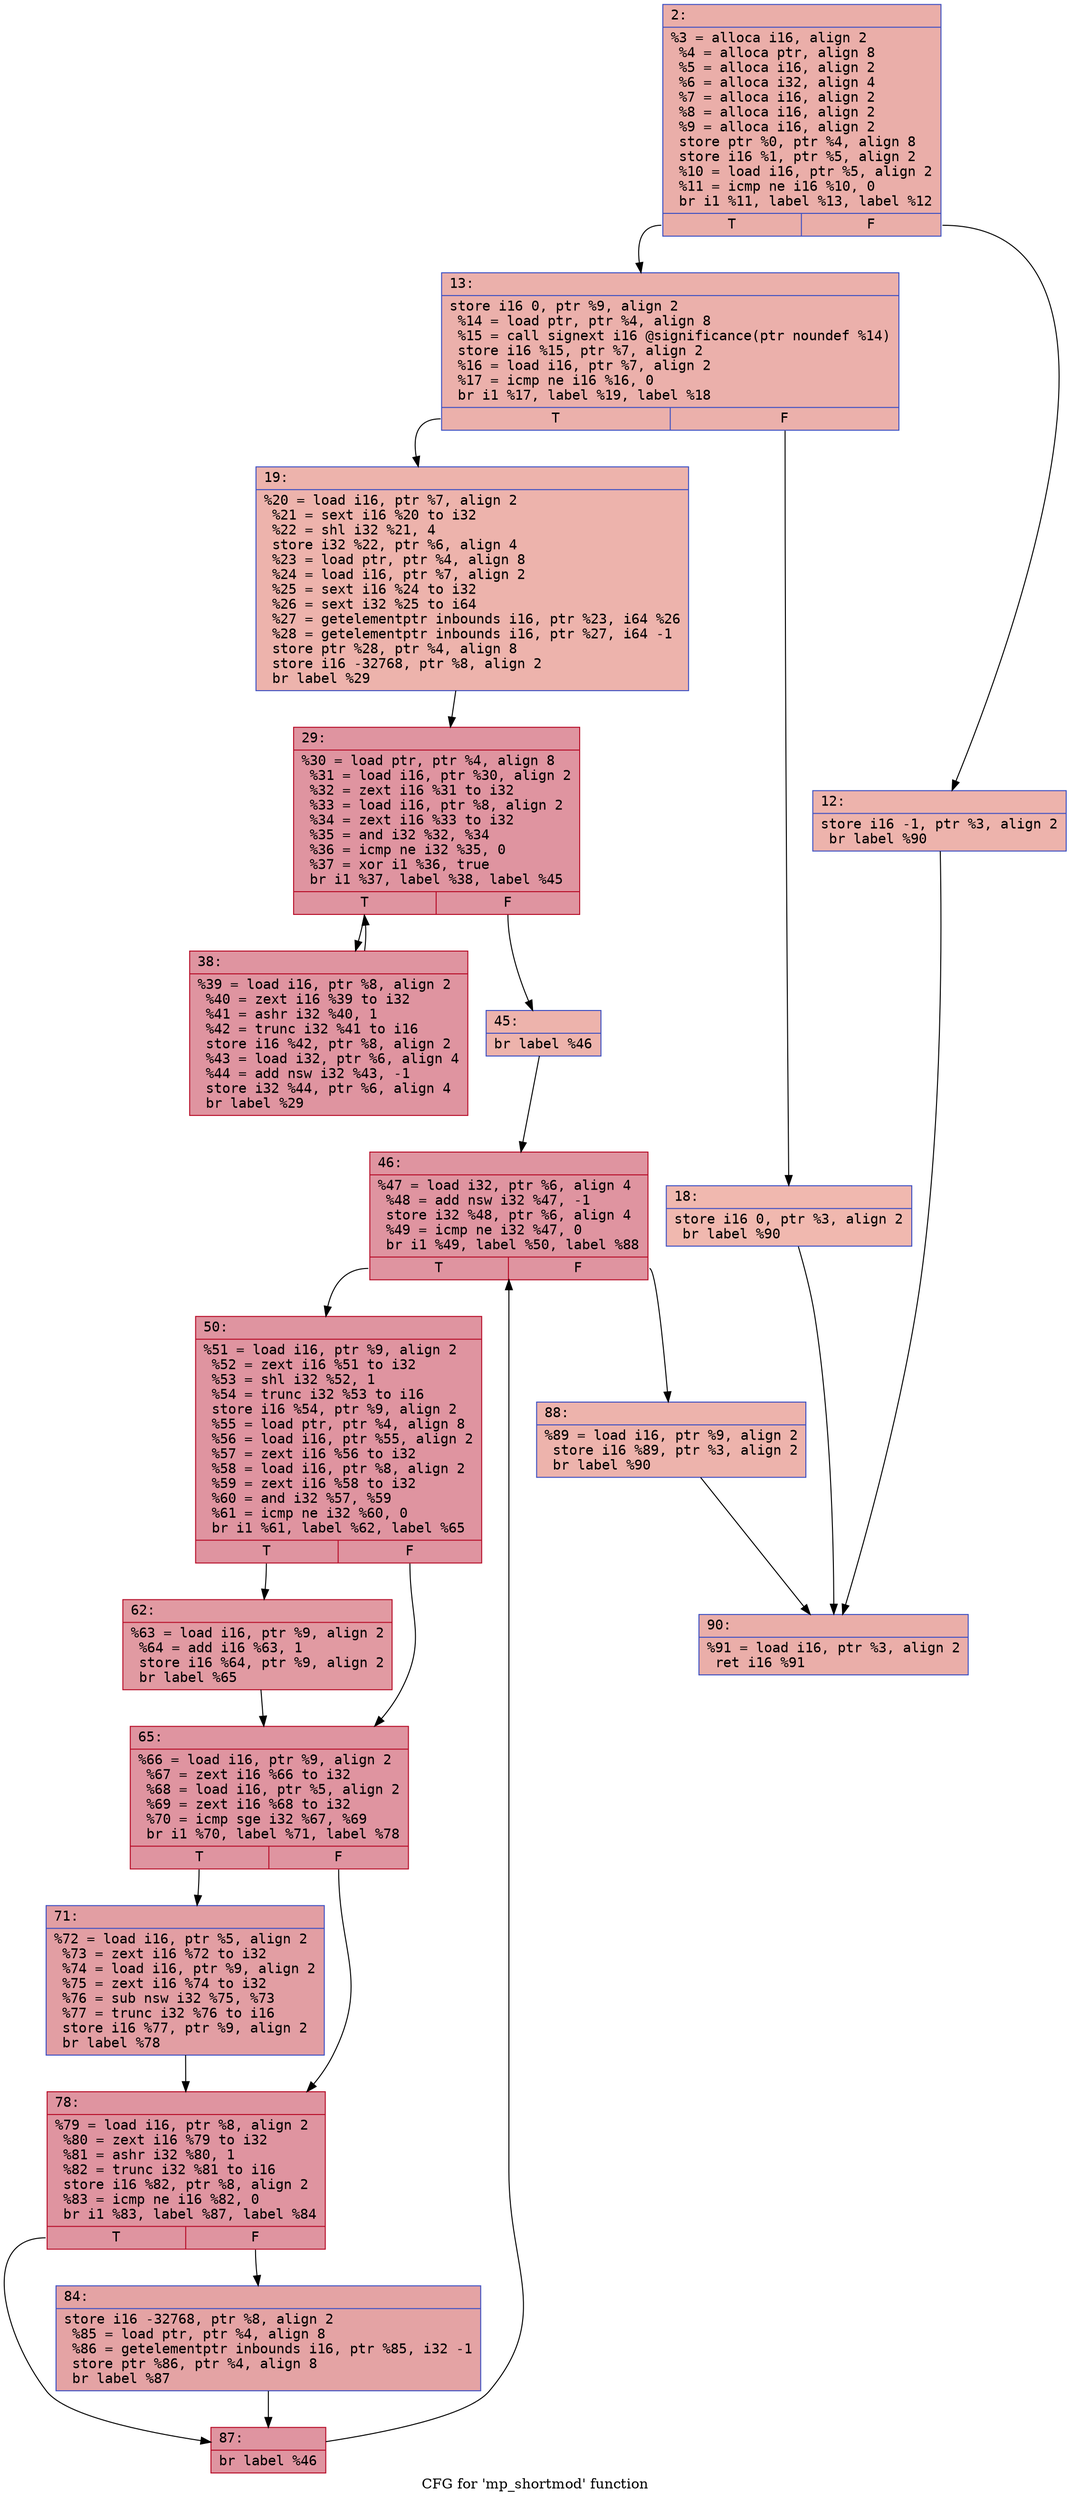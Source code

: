 digraph "CFG for 'mp_shortmod' function" {
	label="CFG for 'mp_shortmod' function";

	Node0x600001f95220 [shape=record,color="#3d50c3ff", style=filled, fillcolor="#d0473d70" fontname="Courier",label="{2:\l|  %3 = alloca i16, align 2\l  %4 = alloca ptr, align 8\l  %5 = alloca i16, align 2\l  %6 = alloca i32, align 4\l  %7 = alloca i16, align 2\l  %8 = alloca i16, align 2\l  %9 = alloca i16, align 2\l  store ptr %0, ptr %4, align 8\l  store i16 %1, ptr %5, align 2\l  %10 = load i16, ptr %5, align 2\l  %11 = icmp ne i16 %10, 0\l  br i1 %11, label %13, label %12\l|{<s0>T|<s1>F}}"];
	Node0x600001f95220:s0 -> Node0x600001f952c0[tooltip="2 -> 13\nProbability 62.50%" ];
	Node0x600001f95220:s1 -> Node0x600001f95270[tooltip="2 -> 12\nProbability 37.50%" ];
	Node0x600001f95270 [shape=record,color="#3d50c3ff", style=filled, fillcolor="#d6524470" fontname="Courier",label="{12:\l|  store i16 -1, ptr %3, align 2\l  br label %90\l}"];
	Node0x600001f95270 -> Node0x600001f95770[tooltip="12 -> 90\nProbability 100.00%" ];
	Node0x600001f952c0 [shape=record,color="#3d50c3ff", style=filled, fillcolor="#d24b4070" fontname="Courier",label="{13:\l|  store i16 0, ptr %9, align 2\l  %14 = load ptr, ptr %4, align 8\l  %15 = call signext i16 @significance(ptr noundef %14)\l  store i16 %15, ptr %7, align 2\l  %16 = load i16, ptr %7, align 2\l  %17 = icmp ne i16 %16, 0\l  br i1 %17, label %19, label %18\l|{<s0>T|<s1>F}}"];
	Node0x600001f952c0:s0 -> Node0x600001f95360[tooltip="13 -> 19\nProbability 62.50%" ];
	Node0x600001f952c0:s1 -> Node0x600001f95310[tooltip="13 -> 18\nProbability 37.50%" ];
	Node0x600001f95310 [shape=record,color="#3d50c3ff", style=filled, fillcolor="#dc5d4a70" fontname="Courier",label="{18:\l|  store i16 0, ptr %3, align 2\l  br label %90\l}"];
	Node0x600001f95310 -> Node0x600001f95770[tooltip="18 -> 90\nProbability 100.00%" ];
	Node0x600001f95360 [shape=record,color="#3d50c3ff", style=filled, fillcolor="#d6524470" fontname="Courier",label="{19:\l|  %20 = load i16, ptr %7, align 2\l  %21 = sext i16 %20 to i32\l  %22 = shl i32 %21, 4\l  store i32 %22, ptr %6, align 4\l  %23 = load ptr, ptr %4, align 8\l  %24 = load i16, ptr %7, align 2\l  %25 = sext i16 %24 to i32\l  %26 = sext i32 %25 to i64\l  %27 = getelementptr inbounds i16, ptr %23, i64 %26\l  %28 = getelementptr inbounds i16, ptr %27, i64 -1\l  store ptr %28, ptr %4, align 8\l  store i16 -32768, ptr %8, align 2\l  br label %29\l}"];
	Node0x600001f95360 -> Node0x600001f953b0[tooltip="19 -> 29\nProbability 100.00%" ];
	Node0x600001f953b0 [shape=record,color="#b70d28ff", style=filled, fillcolor="#b70d2870" fontname="Courier",label="{29:\l|  %30 = load ptr, ptr %4, align 8\l  %31 = load i16, ptr %30, align 2\l  %32 = zext i16 %31 to i32\l  %33 = load i16, ptr %8, align 2\l  %34 = zext i16 %33 to i32\l  %35 = and i32 %32, %34\l  %36 = icmp ne i32 %35, 0\l  %37 = xor i1 %36, true\l  br i1 %37, label %38, label %45\l|{<s0>T|<s1>F}}"];
	Node0x600001f953b0:s0 -> Node0x600001f95400[tooltip="29 -> 38\nProbability 96.88%" ];
	Node0x600001f953b0:s1 -> Node0x600001f95450[tooltip="29 -> 45\nProbability 3.12%" ];
	Node0x600001f95400 [shape=record,color="#b70d28ff", style=filled, fillcolor="#b70d2870" fontname="Courier",label="{38:\l|  %39 = load i16, ptr %8, align 2\l  %40 = zext i16 %39 to i32\l  %41 = ashr i32 %40, 1\l  %42 = trunc i32 %41 to i16\l  store i16 %42, ptr %8, align 2\l  %43 = load i32, ptr %6, align 4\l  %44 = add nsw i32 %43, -1\l  store i32 %44, ptr %6, align 4\l  br label %29\l}"];
	Node0x600001f95400 -> Node0x600001f953b0[tooltip="38 -> 29\nProbability 100.00%" ];
	Node0x600001f95450 [shape=record,color="#3d50c3ff", style=filled, fillcolor="#d6524470" fontname="Courier",label="{45:\l|  br label %46\l}"];
	Node0x600001f95450 -> Node0x600001f954a0[tooltip="45 -> 46\nProbability 100.00%" ];
	Node0x600001f954a0 [shape=record,color="#b70d28ff", style=filled, fillcolor="#b70d2870" fontname="Courier",label="{46:\l|  %47 = load i32, ptr %6, align 4\l  %48 = add nsw i32 %47, -1\l  store i32 %48, ptr %6, align 4\l  %49 = icmp ne i32 %47, 0\l  br i1 %49, label %50, label %88\l|{<s0>T|<s1>F}}"];
	Node0x600001f954a0:s0 -> Node0x600001f954f0[tooltip="46 -> 50\nProbability 96.88%" ];
	Node0x600001f954a0:s1 -> Node0x600001f95720[tooltip="46 -> 88\nProbability 3.12%" ];
	Node0x600001f954f0 [shape=record,color="#b70d28ff", style=filled, fillcolor="#b70d2870" fontname="Courier",label="{50:\l|  %51 = load i16, ptr %9, align 2\l  %52 = zext i16 %51 to i32\l  %53 = shl i32 %52, 1\l  %54 = trunc i32 %53 to i16\l  store i16 %54, ptr %9, align 2\l  %55 = load ptr, ptr %4, align 8\l  %56 = load i16, ptr %55, align 2\l  %57 = zext i16 %56 to i32\l  %58 = load i16, ptr %8, align 2\l  %59 = zext i16 %58 to i32\l  %60 = and i32 %57, %59\l  %61 = icmp ne i32 %60, 0\l  br i1 %61, label %62, label %65\l|{<s0>T|<s1>F}}"];
	Node0x600001f954f0:s0 -> Node0x600001f95540[tooltip="50 -> 62\nProbability 62.50%" ];
	Node0x600001f954f0:s1 -> Node0x600001f95590[tooltip="50 -> 65\nProbability 37.50%" ];
	Node0x600001f95540 [shape=record,color="#b70d28ff", style=filled, fillcolor="#bb1b2c70" fontname="Courier",label="{62:\l|  %63 = load i16, ptr %9, align 2\l  %64 = add i16 %63, 1\l  store i16 %64, ptr %9, align 2\l  br label %65\l}"];
	Node0x600001f95540 -> Node0x600001f95590[tooltip="62 -> 65\nProbability 100.00%" ];
	Node0x600001f95590 [shape=record,color="#b70d28ff", style=filled, fillcolor="#b70d2870" fontname="Courier",label="{65:\l|  %66 = load i16, ptr %9, align 2\l  %67 = zext i16 %66 to i32\l  %68 = load i16, ptr %5, align 2\l  %69 = zext i16 %68 to i32\l  %70 = icmp sge i32 %67, %69\l  br i1 %70, label %71, label %78\l|{<s0>T|<s1>F}}"];
	Node0x600001f95590:s0 -> Node0x600001f955e0[tooltip="65 -> 71\nProbability 50.00%" ];
	Node0x600001f95590:s1 -> Node0x600001f95630[tooltip="65 -> 78\nProbability 50.00%" ];
	Node0x600001f955e0 [shape=record,color="#3d50c3ff", style=filled, fillcolor="#be242e70" fontname="Courier",label="{71:\l|  %72 = load i16, ptr %5, align 2\l  %73 = zext i16 %72 to i32\l  %74 = load i16, ptr %9, align 2\l  %75 = zext i16 %74 to i32\l  %76 = sub nsw i32 %75, %73\l  %77 = trunc i32 %76 to i16\l  store i16 %77, ptr %9, align 2\l  br label %78\l}"];
	Node0x600001f955e0 -> Node0x600001f95630[tooltip="71 -> 78\nProbability 100.00%" ];
	Node0x600001f95630 [shape=record,color="#b70d28ff", style=filled, fillcolor="#b70d2870" fontname="Courier",label="{78:\l|  %79 = load i16, ptr %8, align 2\l  %80 = zext i16 %79 to i32\l  %81 = ashr i32 %80, 1\l  %82 = trunc i32 %81 to i16\l  store i16 %82, ptr %8, align 2\l  %83 = icmp ne i16 %82, 0\l  br i1 %83, label %87, label %84\l|{<s0>T|<s1>F}}"];
	Node0x600001f95630:s0 -> Node0x600001f956d0[tooltip="78 -> 87\nProbability 62.50%" ];
	Node0x600001f95630:s1 -> Node0x600001f95680[tooltip="78 -> 84\nProbability 37.50%" ];
	Node0x600001f95680 [shape=record,color="#3d50c3ff", style=filled, fillcolor="#c32e3170" fontname="Courier",label="{84:\l|  store i16 -32768, ptr %8, align 2\l  %85 = load ptr, ptr %4, align 8\l  %86 = getelementptr inbounds i16, ptr %85, i32 -1\l  store ptr %86, ptr %4, align 8\l  br label %87\l}"];
	Node0x600001f95680 -> Node0x600001f956d0[tooltip="84 -> 87\nProbability 100.00%" ];
	Node0x600001f956d0 [shape=record,color="#b70d28ff", style=filled, fillcolor="#b70d2870" fontname="Courier",label="{87:\l|  br label %46\l}"];
	Node0x600001f956d0 -> Node0x600001f954a0[tooltip="87 -> 46\nProbability 100.00%" ];
	Node0x600001f95720 [shape=record,color="#3d50c3ff", style=filled, fillcolor="#d6524470" fontname="Courier",label="{88:\l|  %89 = load i16, ptr %9, align 2\l  store i16 %89, ptr %3, align 2\l  br label %90\l}"];
	Node0x600001f95720 -> Node0x600001f95770[tooltip="88 -> 90\nProbability 100.00%" ];
	Node0x600001f95770 [shape=record,color="#3d50c3ff", style=filled, fillcolor="#d0473d70" fontname="Courier",label="{90:\l|  %91 = load i16, ptr %3, align 2\l  ret i16 %91\l}"];
}
